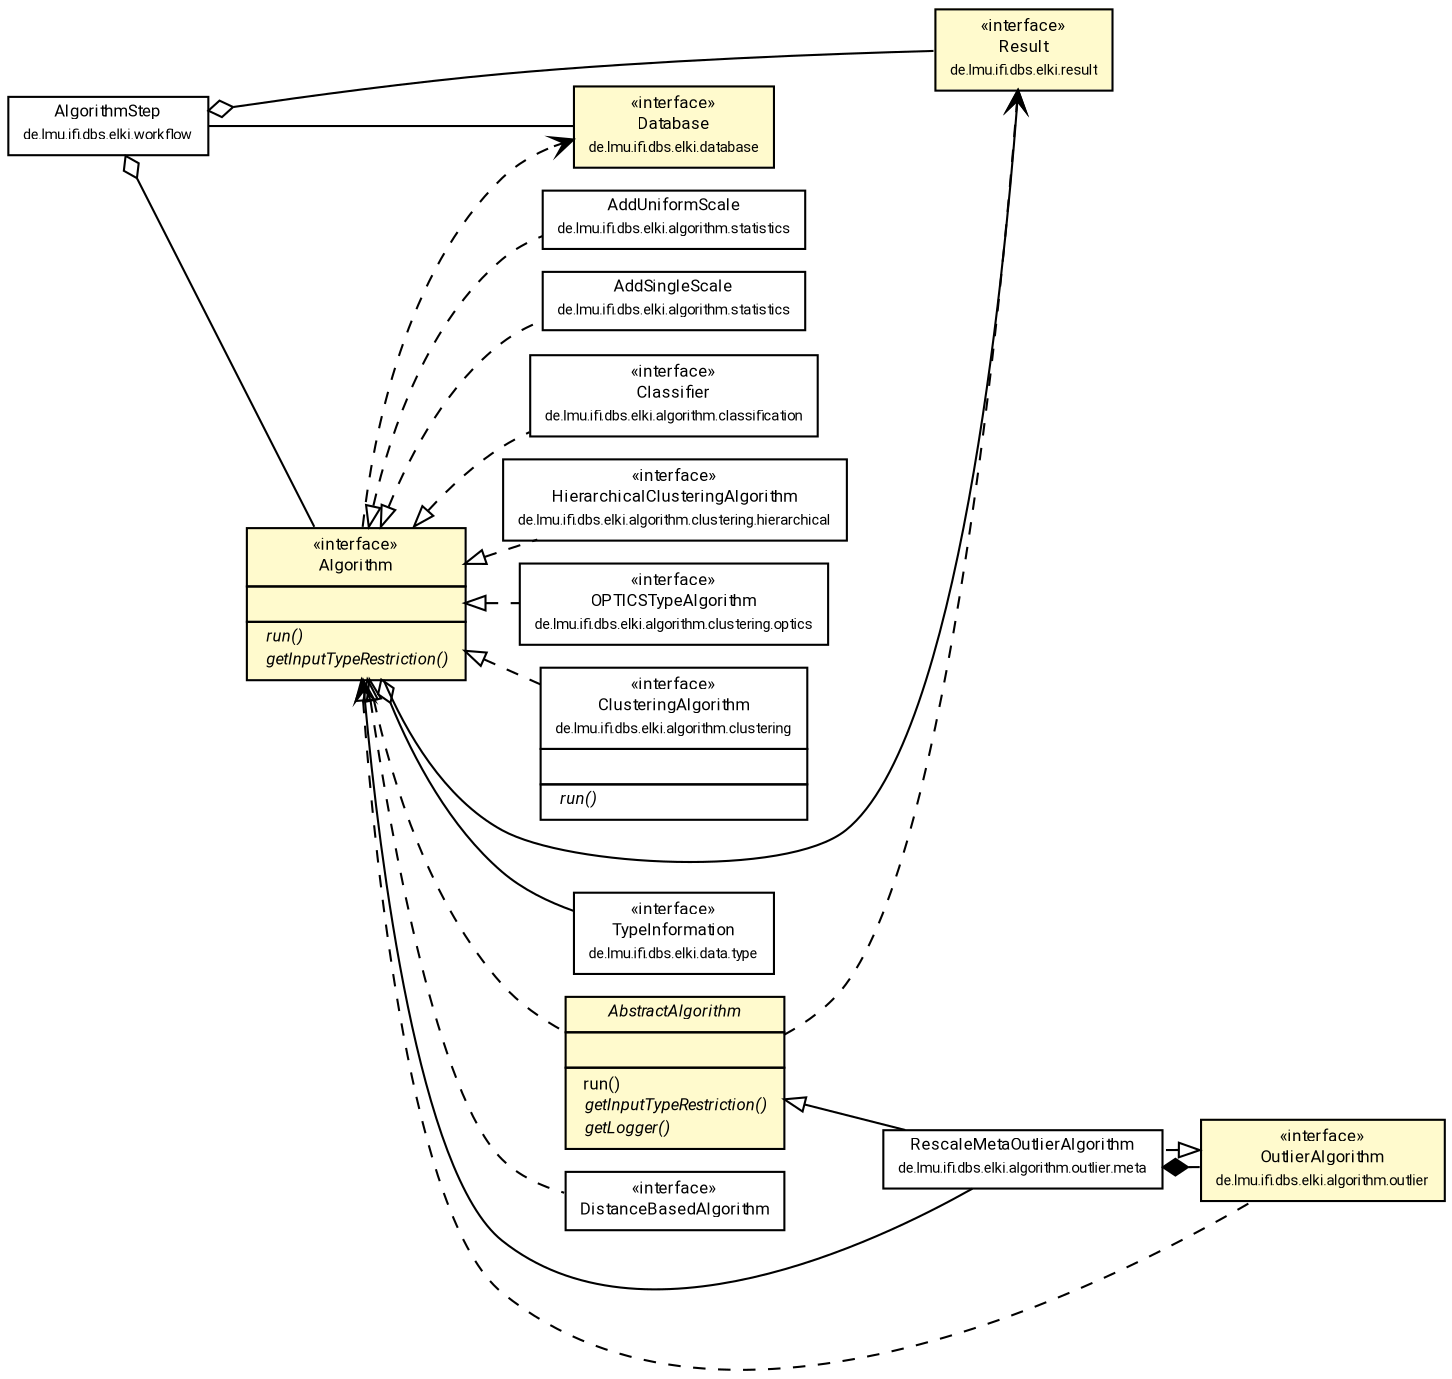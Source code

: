 #!/usr/local/bin/dot
#
# Class diagram 
# Generated by UMLGraph version R5_7_2-60-g0e99a6 (http://www.spinellis.gr/umlgraph/)
#

digraph G {
	graph [fontnames="svg"]
	edge [fontname="Roboto",fontsize=7,labelfontname="Roboto",labelfontsize=7,color="black"];
	node [fontname="Roboto",fontcolor="black",fontsize=8,shape=plaintext,margin=0,width=0,height=0];
	nodesep=0.15;
	ranksep=0.25;
	rankdir=LR;
	// de.lmu.ifi.dbs.elki.workflow.AlgorithmStep
	c1508458 [label=<<table title="de.lmu.ifi.dbs.elki.workflow.AlgorithmStep" border="0" cellborder="1" cellspacing="0" cellpadding="2" href="../workflow/AlgorithmStep.html" target="_parent">
		<tr><td><table border="0" cellspacing="0" cellpadding="1">
		<tr><td align="center" balign="center"> <font face="Roboto">AlgorithmStep</font> </td></tr>
		<tr><td align="center" balign="center"> <font face="Roboto" point-size="7.0">de.lmu.ifi.dbs.elki.workflow</font> </td></tr>
		</table></td></tr>
		</table>>, URL="../workflow/AlgorithmStep.html"];
	// de.lmu.ifi.dbs.elki.algorithm.statistics.AddUniformScale
	c1508578 [label=<<table title="de.lmu.ifi.dbs.elki.algorithm.statistics.AddUniformScale" border="0" cellborder="1" cellspacing="0" cellpadding="2" href="statistics/AddUniformScale.html" target="_parent">
		<tr><td><table border="0" cellspacing="0" cellpadding="1">
		<tr><td align="center" balign="center"> <font face="Roboto">AddUniformScale</font> </td></tr>
		<tr><td align="center" balign="center"> <font face="Roboto" point-size="7.0">de.lmu.ifi.dbs.elki.algorithm.statistics</font> </td></tr>
		</table></td></tr>
		</table>>, URL="statistics/AddUniformScale.html"];
	// de.lmu.ifi.dbs.elki.algorithm.statistics.AddSingleScale
	c1508583 [label=<<table title="de.lmu.ifi.dbs.elki.algorithm.statistics.AddSingleScale" border="0" cellborder="1" cellspacing="0" cellpadding="2" href="statistics/AddSingleScale.html" target="_parent">
		<tr><td><table border="0" cellspacing="0" cellpadding="1">
		<tr><td align="center" balign="center"> <font face="Roboto">AddSingleScale</font> </td></tr>
		<tr><td align="center" balign="center"> <font face="Roboto" point-size="7.0">de.lmu.ifi.dbs.elki.algorithm.statistics</font> </td></tr>
		</table></td></tr>
		</table>>, URL="statistics/AddSingleScale.html"];
	// de.lmu.ifi.dbs.elki.algorithm.classification.Classifier<O>
	c1508928 [label=<<table title="de.lmu.ifi.dbs.elki.algorithm.classification.Classifier" border="0" cellborder="1" cellspacing="0" cellpadding="2" href="classification/Classifier.html" target="_parent">
		<tr><td><table border="0" cellspacing="0" cellpadding="1">
		<tr><td align="center" balign="center"> &#171;interface&#187; </td></tr>
		<tr><td align="center" balign="center"> <font face="Roboto">Classifier</font> </td></tr>
		<tr><td align="center" balign="center"> <font face="Roboto" point-size="7.0">de.lmu.ifi.dbs.elki.algorithm.classification</font> </td></tr>
		</table></td></tr>
		</table>>, URL="classification/Classifier.html"];
	// de.lmu.ifi.dbs.elki.algorithm.clustering.hierarchical.HierarchicalClusteringAlgorithm
	c1509154 [label=<<table title="de.lmu.ifi.dbs.elki.algorithm.clustering.hierarchical.HierarchicalClusteringAlgorithm" border="0" cellborder="1" cellspacing="0" cellpadding="2" href="clustering/hierarchical/HierarchicalClusteringAlgorithm.html" target="_parent">
		<tr><td><table border="0" cellspacing="0" cellpadding="1">
		<tr><td align="center" balign="center"> &#171;interface&#187; </td></tr>
		<tr><td align="center" balign="center"> <font face="Roboto">HierarchicalClusteringAlgorithm</font> </td></tr>
		<tr><td align="center" balign="center"> <font face="Roboto" point-size="7.0">de.lmu.ifi.dbs.elki.algorithm.clustering.hierarchical</font> </td></tr>
		</table></td></tr>
		</table>>, URL="clustering/hierarchical/HierarchicalClusteringAlgorithm.html"];
	// de.lmu.ifi.dbs.elki.algorithm.clustering.optics.OPTICSTypeAlgorithm
	c1509189 [label=<<table title="de.lmu.ifi.dbs.elki.algorithm.clustering.optics.OPTICSTypeAlgorithm" border="0" cellborder="1" cellspacing="0" cellpadding="2" href="clustering/optics/OPTICSTypeAlgorithm.html" target="_parent">
		<tr><td><table border="0" cellspacing="0" cellpadding="1">
		<tr><td align="center" balign="center"> &#171;interface&#187; </td></tr>
		<tr><td align="center" balign="center"> <font face="Roboto">OPTICSTypeAlgorithm</font> </td></tr>
		<tr><td align="center" balign="center"> <font face="Roboto" point-size="7.0">de.lmu.ifi.dbs.elki.algorithm.clustering.optics</font> </td></tr>
		</table></td></tr>
		</table>>, URL="clustering/optics/OPTICSTypeAlgorithm.html"];
	// de.lmu.ifi.dbs.elki.algorithm.clustering.ClusteringAlgorithm<C extends de.lmu.ifi.dbs.elki.data.Clustering<? extends de.lmu.ifi.dbs.elki.data.model.Model>>
	c1509336 [label=<<table title="de.lmu.ifi.dbs.elki.algorithm.clustering.ClusteringAlgorithm" border="0" cellborder="1" cellspacing="0" cellpadding="2" href="clustering/ClusteringAlgorithm.html" target="_parent">
		<tr><td><table border="0" cellspacing="0" cellpadding="1">
		<tr><td align="center" balign="center"> &#171;interface&#187; </td></tr>
		<tr><td align="center" balign="center"> <font face="Roboto">ClusteringAlgorithm</font> </td></tr>
		<tr><td align="center" balign="center"> <font face="Roboto" point-size="7.0">de.lmu.ifi.dbs.elki.algorithm.clustering</font> </td></tr>
		</table></td></tr>
		<tr><td><table border="0" cellspacing="0" cellpadding="1">
		<tr><td align="left" balign="left">  </td></tr>
		</table></td></tr>
		<tr><td><table border="0" cellspacing="0" cellpadding="1">
		<tr><td align="left" balign="left"> <i> run()</i> </td></tr>
		</table></td></tr>
		</table>>, URL="clustering/ClusteringAlgorithm.html"];
	// de.lmu.ifi.dbs.elki.result.Result
	c1509547 [label=<<table title="de.lmu.ifi.dbs.elki.result.Result" border="0" cellborder="1" cellspacing="0" cellpadding="2" bgcolor="LemonChiffon" href="../result/Result.html" target="_parent">
		<tr><td><table border="0" cellspacing="0" cellpadding="1">
		<tr><td align="center" balign="center"> &#171;interface&#187; </td></tr>
		<tr><td align="center" balign="center"> <font face="Roboto">Result</font> </td></tr>
		<tr><td align="center" balign="center"> <font face="Roboto" point-size="7.0">de.lmu.ifi.dbs.elki.result</font> </td></tr>
		</table></td></tr>
		</table>>, URL="../result/Result.html"];
	// de.lmu.ifi.dbs.elki.database.Database
	c1509575 [label=<<table title="de.lmu.ifi.dbs.elki.database.Database" border="0" cellborder="1" cellspacing="0" cellpadding="2" bgcolor="LemonChiffon" href="../database/Database.html" target="_parent">
		<tr><td><table border="0" cellspacing="0" cellpadding="1">
		<tr><td align="center" balign="center"> &#171;interface&#187; </td></tr>
		<tr><td align="center" balign="center"> <font face="Roboto">Database</font> </td></tr>
		<tr><td align="center" balign="center"> <font face="Roboto" point-size="7.0">de.lmu.ifi.dbs.elki.database</font> </td></tr>
		</table></td></tr>
		</table>>, URL="../database/Database.html"];
	// de.lmu.ifi.dbs.elki.data.type.TypeInformation
	c1509593 [label=<<table title="de.lmu.ifi.dbs.elki.data.type.TypeInformation" border="0" cellborder="1" cellspacing="0" cellpadding="2" href="../data/type/TypeInformation.html" target="_parent">
		<tr><td><table border="0" cellspacing="0" cellpadding="1">
		<tr><td align="center" balign="center"> &#171;interface&#187; </td></tr>
		<tr><td align="center" balign="center"> <font face="Roboto">TypeInformation</font> </td></tr>
		<tr><td align="center" balign="center"> <font face="Roboto" point-size="7.0">de.lmu.ifi.dbs.elki.data.type</font> </td></tr>
		</table></td></tr>
		</table>>, URL="../data/type/TypeInformation.html"];
	// de.lmu.ifi.dbs.elki.algorithm.Algorithm
	c1509616 [label=<<table title="de.lmu.ifi.dbs.elki.algorithm.Algorithm" border="0" cellborder="1" cellspacing="0" cellpadding="2" bgcolor="lemonChiffon" href="Algorithm.html" target="_parent">
		<tr><td><table border="0" cellspacing="0" cellpadding="1">
		<tr><td align="center" balign="center"> &#171;interface&#187; </td></tr>
		<tr><td align="center" balign="center"> <font face="Roboto">Algorithm</font> </td></tr>
		</table></td></tr>
		<tr><td><table border="0" cellspacing="0" cellpadding="1">
		<tr><td align="left" balign="left">  </td></tr>
		</table></td></tr>
		<tr><td><table border="0" cellspacing="0" cellpadding="1">
		<tr><td align="left" balign="left"> <i> run()</i> </td></tr>
		<tr><td align="left" balign="left"> <i> getInputTypeRestriction()</i> </td></tr>
		</table></td></tr>
		</table>>, URL="Algorithm.html"];
	// de.lmu.ifi.dbs.elki.algorithm.AbstractAlgorithm<R extends de.lmu.ifi.dbs.elki.result.Result>
	c1509617 [label=<<table title="de.lmu.ifi.dbs.elki.algorithm.AbstractAlgorithm" border="0" cellborder="1" cellspacing="0" cellpadding="2" bgcolor="LemonChiffon" href="AbstractAlgorithm.html" target="_parent">
		<tr><td><table border="0" cellspacing="0" cellpadding="1">
		<tr><td align="center" balign="center"> <font face="Roboto"><i>AbstractAlgorithm</i></font> </td></tr>
		</table></td></tr>
		<tr><td><table border="0" cellspacing="0" cellpadding="1">
		<tr><td align="left" balign="left">  </td></tr>
		</table></td></tr>
		<tr><td><table border="0" cellspacing="0" cellpadding="1">
		<tr><td align="left" balign="left">  run() </td></tr>
		<tr><td align="left" balign="left"> <i> getInputTypeRestriction()</i> </td></tr>
		<tr><td align="left" balign="left"> <i> getLogger()</i> </td></tr>
		</table></td></tr>
		</table>>, URL="AbstractAlgorithm.html"];
	// de.lmu.ifi.dbs.elki.algorithm.DistanceBasedAlgorithm<O>
	c1509618 [label=<<table title="de.lmu.ifi.dbs.elki.algorithm.DistanceBasedAlgorithm" border="0" cellborder="1" cellspacing="0" cellpadding="2" href="DistanceBasedAlgorithm.html" target="_parent">
		<tr><td><table border="0" cellspacing="0" cellpadding="1">
		<tr><td align="center" balign="center"> &#171;interface&#187; </td></tr>
		<tr><td align="center" balign="center"> <font face="Roboto">DistanceBasedAlgorithm</font> </td></tr>
		</table></td></tr>
		</table>>, URL="DistanceBasedAlgorithm.html"];
	// de.lmu.ifi.dbs.elki.algorithm.outlier.OutlierAlgorithm
	c1511402 [label=<<table title="de.lmu.ifi.dbs.elki.algorithm.outlier.OutlierAlgorithm" border="0" cellborder="1" cellspacing="0" cellpadding="2" bgcolor="LemonChiffon" href="outlier/OutlierAlgorithm.html" target="_parent">
		<tr><td><table border="0" cellspacing="0" cellpadding="1">
		<tr><td align="center" balign="center"> &#171;interface&#187; </td></tr>
		<tr><td align="center" balign="center"> <font face="Roboto">OutlierAlgorithm</font> </td></tr>
		<tr><td align="center" balign="center"> <font face="Roboto" point-size="7.0">de.lmu.ifi.dbs.elki.algorithm.outlier</font> </td></tr>
		</table></td></tr>
		</table>>, URL="outlier/OutlierAlgorithm.html"];
	// de.lmu.ifi.dbs.elki.algorithm.outlier.meta.RescaleMetaOutlierAlgorithm
	c1511468 [label=<<table title="de.lmu.ifi.dbs.elki.algorithm.outlier.meta.RescaleMetaOutlierAlgorithm" border="0" cellborder="1" cellspacing="0" cellpadding="2" href="outlier/meta/RescaleMetaOutlierAlgorithm.html" target="_parent">
		<tr><td><table border="0" cellspacing="0" cellpadding="1">
		<tr><td align="center" balign="center"> <font face="Roboto">RescaleMetaOutlierAlgorithm</font> </td></tr>
		<tr><td align="center" balign="center"> <font face="Roboto" point-size="7.0">de.lmu.ifi.dbs.elki.algorithm.outlier.meta</font> </td></tr>
		</table></td></tr>
		</table>>, URL="outlier/meta/RescaleMetaOutlierAlgorithm.html"];
	// de.lmu.ifi.dbs.elki.workflow.AlgorithmStep has de.lmu.ifi.dbs.elki.algorithm.Algorithm
	c1508458 -> c1509616 [arrowhead=none,arrowtail=ediamond,dir=back,weight=4];
	// de.lmu.ifi.dbs.elki.workflow.AlgorithmStep has de.lmu.ifi.dbs.elki.result.Result
	c1508458 -> c1509547 [arrowhead=none,arrowtail=ediamond,dir=back,weight=4];
	// de.lmu.ifi.dbs.elki.workflow.AlgorithmStep assoc de.lmu.ifi.dbs.elki.database.Database
	c1508458 -> c1509575 [arrowhead=none,weight=2];
	// de.lmu.ifi.dbs.elki.algorithm.statistics.AddUniformScale implements de.lmu.ifi.dbs.elki.algorithm.Algorithm
	c1509616 -> c1508578 [arrowtail=empty,style=dashed,dir=back,weight=9];
	// de.lmu.ifi.dbs.elki.algorithm.statistics.AddSingleScale implements de.lmu.ifi.dbs.elki.algorithm.Algorithm
	c1509616 -> c1508583 [arrowtail=empty,style=dashed,dir=back,weight=9];
	// de.lmu.ifi.dbs.elki.algorithm.classification.Classifier<O> implements de.lmu.ifi.dbs.elki.algorithm.Algorithm
	c1509616 -> c1508928 [arrowtail=empty,style=dashed,dir=back,weight=9];
	// de.lmu.ifi.dbs.elki.algorithm.clustering.hierarchical.HierarchicalClusteringAlgorithm implements de.lmu.ifi.dbs.elki.algorithm.Algorithm
	c1509616 -> c1509154 [arrowtail=empty,style=dashed,dir=back,weight=9];
	// de.lmu.ifi.dbs.elki.algorithm.clustering.optics.OPTICSTypeAlgorithm implements de.lmu.ifi.dbs.elki.algorithm.Algorithm
	c1509616 -> c1509189 [arrowtail=empty,style=dashed,dir=back,weight=9];
	// de.lmu.ifi.dbs.elki.algorithm.clustering.ClusteringAlgorithm<C extends de.lmu.ifi.dbs.elki.data.Clustering<? extends de.lmu.ifi.dbs.elki.data.model.Model>> implements de.lmu.ifi.dbs.elki.algorithm.Algorithm
	c1509616 -> c1509336 [arrowtail=empty,style=dashed,dir=back,weight=9];
	// de.lmu.ifi.dbs.elki.algorithm.Algorithm has de.lmu.ifi.dbs.elki.data.type.TypeInformation
	c1509616 -> c1509593 [arrowhead=none,arrowtail=ediamond,dir=back,weight=4];
	// de.lmu.ifi.dbs.elki.algorithm.Algorithm navassoc de.lmu.ifi.dbs.elki.result.Result
	c1509616 -> c1509547 [arrowhead=open,weight=1];
	// de.lmu.ifi.dbs.elki.algorithm.Algorithm depend de.lmu.ifi.dbs.elki.database.Database
	c1509616 -> c1509575 [arrowhead=open,style=dashed,weight=0];
	// de.lmu.ifi.dbs.elki.algorithm.AbstractAlgorithm<R extends de.lmu.ifi.dbs.elki.result.Result> implements de.lmu.ifi.dbs.elki.algorithm.Algorithm
	c1509616 -> c1509617 [arrowtail=empty,style=dashed,dir=back,weight=9];
	// de.lmu.ifi.dbs.elki.algorithm.DistanceBasedAlgorithm<O> implements de.lmu.ifi.dbs.elki.algorithm.Algorithm
	c1509616 -> c1509618 [arrowtail=empty,style=dashed,dir=back,weight=9];
	// de.lmu.ifi.dbs.elki.algorithm.outlier.OutlierAlgorithm implements de.lmu.ifi.dbs.elki.algorithm.Algorithm
	c1509616 -> c1511402 [arrowtail=empty,style=dashed,dir=back,weight=9];
	// de.lmu.ifi.dbs.elki.algorithm.outlier.meta.RescaleMetaOutlierAlgorithm extends de.lmu.ifi.dbs.elki.algorithm.AbstractAlgorithm<R extends de.lmu.ifi.dbs.elki.result.Result>
	c1509617 -> c1511468 [arrowtail=empty,dir=back,weight=10];
	// de.lmu.ifi.dbs.elki.algorithm.outlier.meta.RescaleMetaOutlierAlgorithm implements de.lmu.ifi.dbs.elki.algorithm.outlier.OutlierAlgorithm
	c1511402 -> c1511468 [arrowtail=empty,style=dashed,dir=back,weight=9];
	// de.lmu.ifi.dbs.elki.algorithm.outlier.meta.RescaleMetaOutlierAlgorithm composed de.lmu.ifi.dbs.elki.algorithm.outlier.OutlierAlgorithm
	c1511468 -> c1511402 [arrowhead=none,arrowtail=diamond,dir=back,weight=6];
	// de.lmu.ifi.dbs.elki.algorithm.outlier.meta.RescaleMetaOutlierAlgorithm navassoc de.lmu.ifi.dbs.elki.algorithm.Algorithm
	c1511468 -> c1509616 [arrowhead=open,weight=1];
	// de.lmu.ifi.dbs.elki.algorithm.AbstractAlgorithm<R extends de.lmu.ifi.dbs.elki.result.Result> depend de.lmu.ifi.dbs.elki.result.Result
	c1509617 -> c1509547 [arrowhead=open,style=dashed,weight=0];
}

